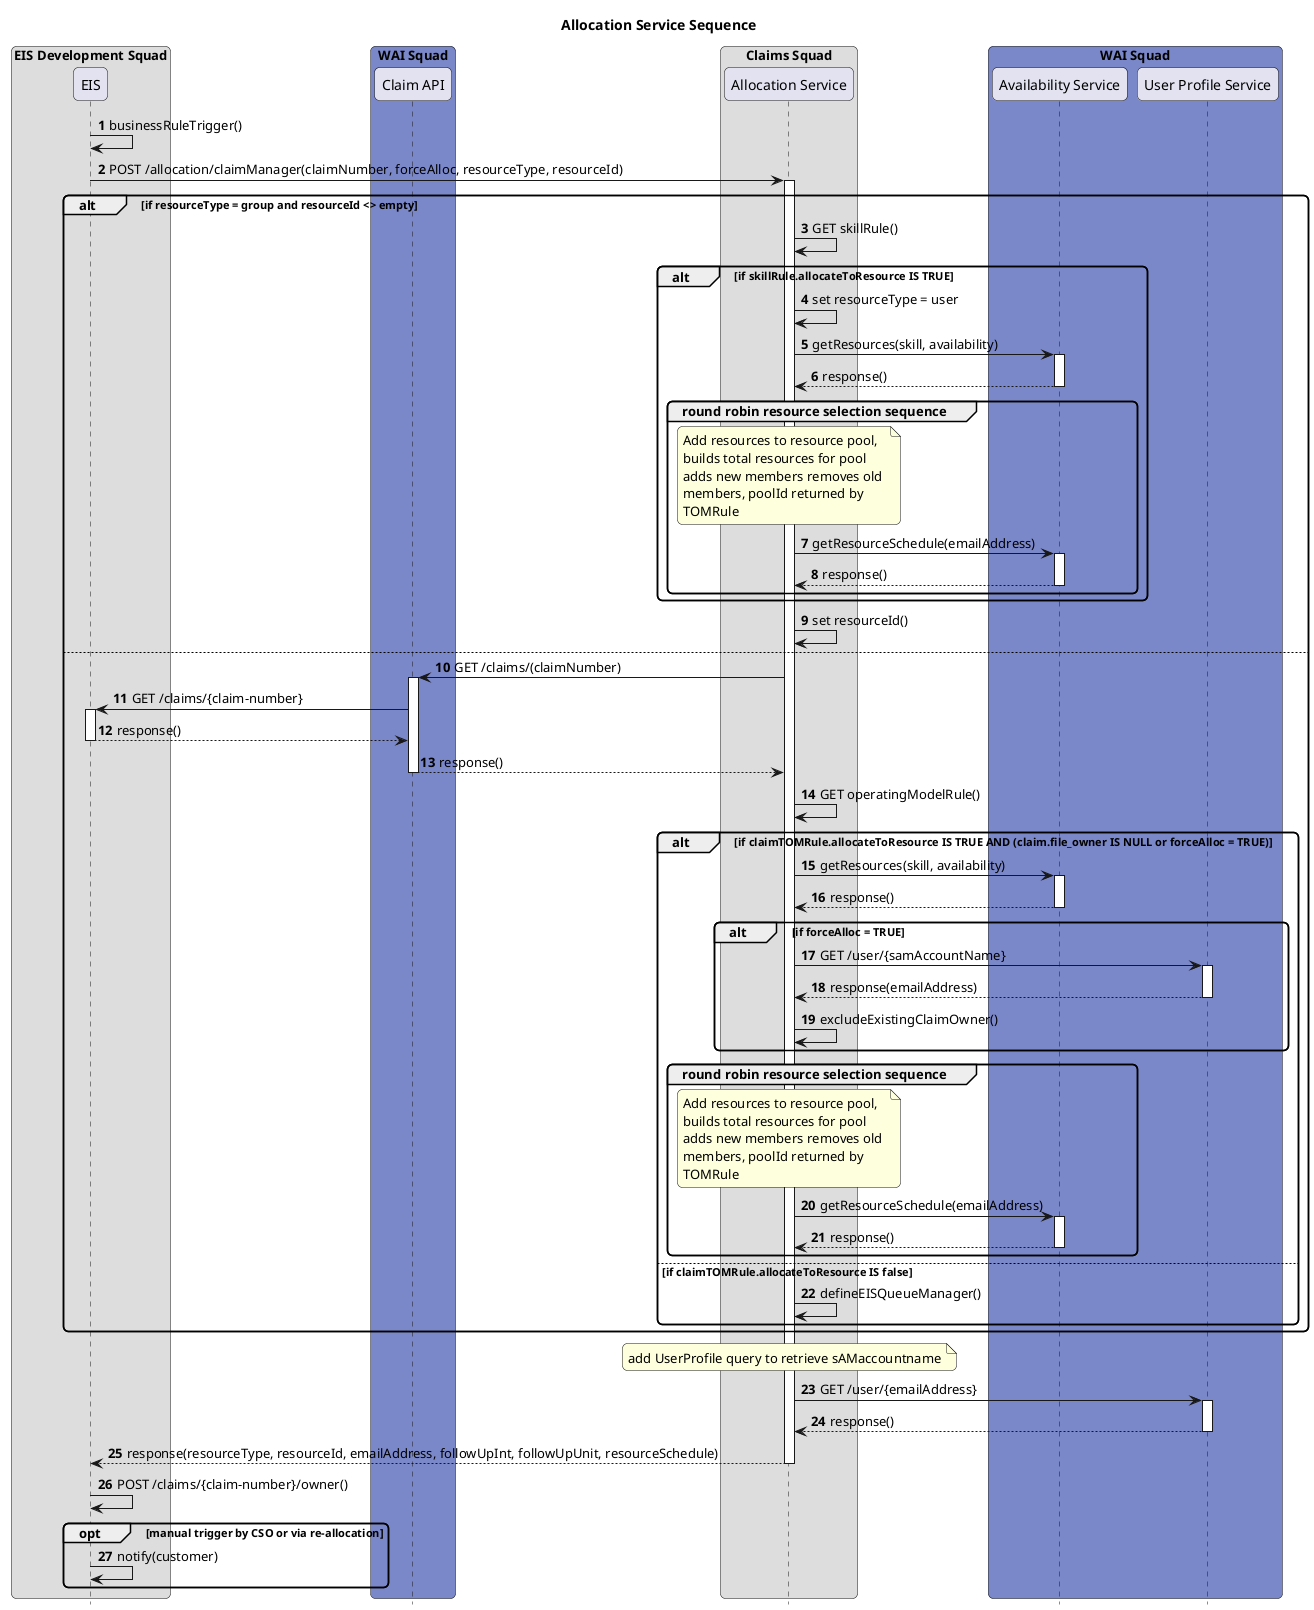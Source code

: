 @startuml allocation_service sequence
'!theme sketchy-outline

title Allocation Service Sequence

'Style
hide footbox
skinparam TitleBorderThickness 0
skinparam BoxPadding 10
skinparam responseMessageBelowArrow true
skinparam roundcorner 10
skinparam defaultFontName Raleway
autonumber

box EIS Development Squad
participant EIS
end box

box "WAI Squad" #7A87C8
participant "Claim API" as CAPI
box "Claims Squad"
participant "Allocation Service" as AAS
end box
participant "Availability Service" as WFM
participant "User Profile Service" as UPS
end box

EIS-> EIS: businessRuleTrigger()

EIS-> AAS: POST /allocation/claimManager(claimNumber, forceAlloc, resourceType, resourceId)
activate AAS

alt if resourceType = group and resourceId <> empty

    AAS -> AAS: GET skillRule()

    alt if skillRule.allocateToResource IS TRUE
        AAS -> AAS: set resourceType = user
        AAS-> WFM: getResources(skill, availability)
        activate WFM
        return response()
        group round robin resource selection sequence
            note over AAS: Add resources to resource pool, \nbuilds total resources for pool \nadds new members removes old \nmembers, poolId returned by \nTOMRule
            AAS -> WFM: getResourceSchedule(emailAddress)
            activate WFM
            return response()
        end
    end
    AAS -> AAS: set resourceId()
else
    AAS -> CAPI: GET /claims/(claimNumber)
    activate CAPI

    CAPI -> EIS: GET /claims/{claim-number}
    activate EIS

    EIS-->CAPI:response()
    deactivate EIS

    return response()
    deactivate CAPI
    AAS -> AAS: GET operatingModelRule()

    alt if claimTOMRule.allocateToResource IS TRUE AND (claim.file_owner IS NULL or forceAlloc = TRUE)

        AAS-> WFM: getResources(skill, availability)
        activate WFM
        return response()
        deactivate WFM

        alt if forceAlloc = TRUE
        AAS -> UPS: GET /user/{samAccountName}
        activate UPS
        return response(emailAddress)
            AAS -> AAS: excludeExistingClaimOwner()
        end

        group round robin resource selection sequence
            note over AAS: Add resources to resource pool, \nbuilds total resources for pool \nadds new members removes old \nmembers, poolId returned by \nTOMRule
            AAS -> WFM: getResourceSchedule(emailAddress)
            activate WFM
            return response()
        end

    else if claimTOMRule.allocateToResource IS false
        AAS -> AAS: defineEISQueueManager()
    end
end


note over AAS: add UserProfile query to retrieve sAMaccountname

AAS -> UPS: GET /user/{emailAddress}
activate UPS
return response()

AAS --> EIS: response(resourceType, resourceId, emailAddress, followUpInt, followUpUnit, resourceSchedule)
deactivate AAS

EIS -> EIS: POST /claims/{claim-number}/owner()
opt manual trigger by CSO or via re-allocation
EIS -> EIS: notify(customer)
end

@enduml